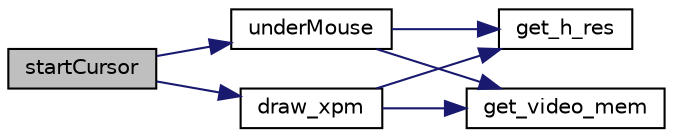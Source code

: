 digraph "startCursor"
{
 // INTERACTIVE_SVG=YES
 // LATEX_PDF_SIZE
  bgcolor="transparent";
  edge [fontname="Helvetica",fontsize="10",labelfontname="Helvetica",labelfontsize="10"];
  node [fontname="Helvetica",fontsize="10",shape=record];
  rankdir="LR";
  Node4 [label="startCursor",height=0.2,width=0.4,color="black", fillcolor="grey75", style="filled", fontcolor="black",tooltip="Initializes the cursors image."];
  Node4 -> Node5 [color="midnightblue",fontsize="10",style="solid",fontname="Helvetica"];
  Node5 [label="underMouse",height=0.2,width=0.4,color="black",URL="$group__cursor.html#ga10ade0aba9d682a7f9fa64c65ef3a8e3",tooltip="Saves the pixel information bellow the cusrsor."];
  Node5 -> Node6 [color="midnightblue",fontsize="10",style="solid",fontname="Helvetica"];
  Node6 [label="get_h_res",height=0.2,width=0.4,color="black",URL="$group__video.html#ga3456b8539e4326dd13cbfc4f81b609f1",tooltip=" "];
  Node5 -> Node7 [color="midnightblue",fontsize="10",style="solid",fontname="Helvetica"];
  Node7 [label="get_video_mem",height=0.2,width=0.4,color="black",URL="$group__video.html#ga1d04069f4e8b1556a7a1ed2cd95bfdea",tooltip=" "];
  Node4 -> Node8 [color="midnightblue",fontsize="10",style="solid",fontname="Helvetica"];
  Node8 [label="draw_xpm",height=0.2,width=0.4,color="black",URL="$group__xpm.html#ga92528cf77a6ddfa6a4844c50896600a7",tooltip="draws xpm to a postion on the screen"];
  Node8 -> Node6 [color="midnightblue",fontsize="10",style="solid",fontname="Helvetica"];
  Node8 -> Node7 [color="midnightblue",fontsize="10",style="solid",fontname="Helvetica"];
}
